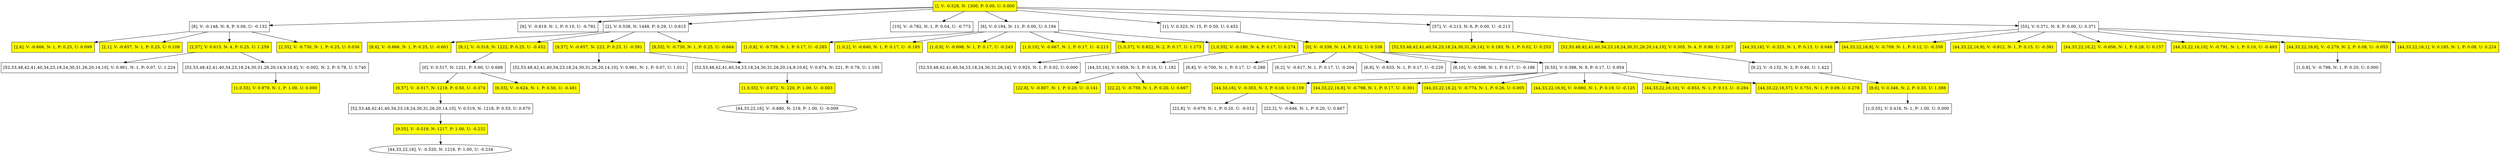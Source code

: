 digraph {node4b05eb7d46014adba3bf9172fa34fea1 [label="[], V: -0.528, N: 1500, P: 0.00, U: 0.000", shape="box", fillcolor=yellow, style=filled];
node51add968555a4430b6b191ea3e31ac5a [label="[8], V: -0.148, N: 8, P: 0.06, U: -0.132", shape="box"];
nodeb114179d072a4cf38d3b2ea5beab2376 [label="[2,6], V: -0.666, N: 1, P: 0.25, U: 0.099", shape="box", fillcolor=yellow, style=filled];
node51add968555a4430b6b191ea3e31ac5a -> nodeb114179d072a4cf38d3b2ea5beab2376;
node5aea80190e1d4b3e827f6bb994735387 [label="[2,1], V: -0.657, N: 1, P: 0.25, U: 0.109", shape="box", fillcolor=yellow, style=filled];
node51add968555a4430b6b191ea3e31ac5a -> node5aea80190e1d4b3e827f6bb994735387;
node9c2b091069434af6897926d58e1d8d43 [label="[2,57], V: 0.615, N: 4, P: 0.25, U: 1.259", shape="box", fillcolor=yellow, style=filled];
noded9d7d93c696b45578c08ce412367e4ff [label="[52,53,48,42,41,40,34,23,18,24,30,31,26,20,14,10], V: 0.961, N: 1, P: 0.07, U: 1.224", shape="box"];
node9c2b091069434af6897926d58e1d8d43 -> noded9d7d93c696b45578c08ce412367e4ff;
node58ade48a0de04464bd64a65fd44d986f [label="[52,53,48,42,41,40,34,23,18,24,30,31,26,20,14,9,10,6], V: -0.002, N: 2, P: 0.78, U: 3.740", shape="box"];
nodeecb1edbbda564285a280a779b6ef56b4 [label="[1,0,55], V: 0.979, N: 1, P: 1.00, U: 0.000", shape="box", fillcolor=yellow, style=filled];
node58ade48a0de04464bd64a65fd44d986f -> nodeecb1edbbda564285a280a779b6ef56b4;
node9c2b091069434af6897926d58e1d8d43 -> node58ade48a0de04464bd64a65fd44d986f;
node51add968555a4430b6b191ea3e31ac5a -> node9c2b091069434af6897926d58e1d8d43;
nodef14fd781a09346f5b70b453f0111dafa [label="[2,55], V: -0.730, N: 1, P: 0.25, U: 0.036", shape="box", fillcolor=yellow, style=filled];
node51add968555a4430b6b191ea3e31ac5a -> nodef14fd781a09346f5b70b453f0111dafa;
node4b05eb7d46014adba3bf9172fa34fea1 -> node51add968555a4430b6b191ea3e31ac5a;
nodedec6eade6c544f05897f1f132ebda0e6 [label="[9], V: -0.819, N: 1, P: 0.10, U: -0.792", shape="box"];
node4b05eb7d46014adba3bf9172fa34fea1 -> nodedec6eade6c544f05897f1f132ebda0e6;
node63a2ef74f37744c2b79b0a9c0a982bb0 [label="[2], V: 0.538, N: 1448, P: 0.29, U: 0.615", shape="box"];
node6ae7fb3b133041d1a845ae7204ece0cd [label="[8,6], V: -0.666, N: 1, P: 0.25, U: -0.601", shape="box", fillcolor=yellow, style=filled];
node63a2ef74f37744c2b79b0a9c0a982bb0 -> node6ae7fb3b133041d1a845ae7204ece0cd;
nodef5c93b72474145f0ac78a97c7e992c58 [label="[8,1], V: -0.518, N: 1222, P: 0.25, U: -0.452", shape="box", fillcolor=yellow, style=filled];
nodeb625ab758df04df1b3d72367417a46ad [label="[0], V: 0.517, N: 1221, P: 0.60, U: 0.688", shape="box"];
nodeb52263d0e1924d8ea1059525a757e238 [label="[6,57], V: -0.517, N: 1219, P: 0.50, U: -0.374", shape="box", fillcolor=yellow, style=filled];
node5bccdc63b72846dcb2f0dab826e146ab [label="[52,53,48,42,41,40,34,23,18,24,30,31,26,20,14,10], V: 0.519, N: 1218, P: 0.53, U: 0.670", shape="box"];
node4cc6f3b6df8c4092b400d1e644908c2c [label="[9,55], V: -0.519, N: 1217, P: 1.00, U: -0.232", shape="box", fillcolor=yellow, style=filled];
node1810a411a32941eabc14504aeb1abc28 [label="[44,33,22,16], V: -0.520, N: 1216, P: 1.00, U: -0.234", shape="ellipse"];
node4cc6f3b6df8c4092b400d1e644908c2c -> node1810a411a32941eabc14504aeb1abc28;
node5bccdc63b72846dcb2f0dab826e146ab -> node4cc6f3b6df8c4092b400d1e644908c2c;
nodeb52263d0e1924d8ea1059525a757e238 -> node5bccdc63b72846dcb2f0dab826e146ab;
nodeb625ab758df04df1b3d72367417a46ad -> nodeb52263d0e1924d8ea1059525a757e238;
node83cbf8369e4945c58258b404442f9b89 [label="[6,55], V: -0.624, N: 1, P: 0.50, U: -0.481", shape="box", fillcolor=yellow, style=filled];
nodeb625ab758df04df1b3d72367417a46ad -> node83cbf8369e4945c58258b404442f9b89;
nodef5c93b72474145f0ac78a97c7e992c58 -> nodeb625ab758df04df1b3d72367417a46ad;
node63a2ef74f37744c2b79b0a9c0a982bb0 -> nodef5c93b72474145f0ac78a97c7e992c58;
node816b9650cf69470ab0f7da357dc89b47 [label="[8,57], V: -0.657, N: 223, P: 0.25, U: -0.591", shape="box", fillcolor=yellow, style=filled];
nodefb4195412aac43b8ba54d97f35ec8cfc [label="[52,53,48,42,41,40,34,23,18,24,30,31,26,20,14,10], V: 0.961, N: 1, P: 0.07, U: 1.011", shape="box"];
node816b9650cf69470ab0f7da357dc89b47 -> nodefb4195412aac43b8ba54d97f35ec8cfc;
nodedddc7f90b390470e93eb8c760bad43e3 [label="[52,53,48,42,41,40,34,23,18,24,30,31,26,20,14,9,10,6], V: 0.674, N: 221, P: 0.78, U: 1.195", shape="box"];
node9198c2a0506c48a394339de864e857db [label="[1,0,55], V: -0.672, N: 220, P: 1.00, U: -0.003", shape="box", fillcolor=yellow, style=filled];
node3d8c6eace8714fe49d467ef93ba7a3d1 [label="[44,33,22,16], V: -0.680, N: 219, P: 1.00, U: -0.009", shape="ellipse"];
node9198c2a0506c48a394339de864e857db -> node3d8c6eace8714fe49d467ef93ba7a3d1;
nodedddc7f90b390470e93eb8c760bad43e3 -> node9198c2a0506c48a394339de864e857db;
node816b9650cf69470ab0f7da357dc89b47 -> nodedddc7f90b390470e93eb8c760bad43e3;
node63a2ef74f37744c2b79b0a9c0a982bb0 -> node816b9650cf69470ab0f7da357dc89b47;
node161bd825ea8f486c8a5b523889a66e6a [label="[8,55], V: -0.730, N: 1, P: 0.25, U: -0.664", shape="box", fillcolor=yellow, style=filled];
node63a2ef74f37744c2b79b0a9c0a982bb0 -> node161bd825ea8f486c8a5b523889a66e6a;
node4b05eb7d46014adba3bf9172fa34fea1 -> node63a2ef74f37744c2b79b0a9c0a982bb0;
node365772a6cab6469f86cb408eb1b2efae [label="[10], V: -0.782, N: 1, P: 0.04, U: -0.773", shape="box"];
node4b05eb7d46014adba3bf9172fa34fea1 -> node365772a6cab6469f86cb408eb1b2efae;
node0721d1503fce45c2b89362411d3ae768 [label="[6], V: 0.194, N: 11, P: 0.00, U: 0.194", shape="box"];
node9d7bfce0f2ae464fa1375ba0f6e2a828 [label="[1,0,8], V: -0.739, N: 1, P: 0.17, U: -0.285", shape="box", fillcolor=yellow, style=filled];
node0721d1503fce45c2b89362411d3ae768 -> node9d7bfce0f2ae464fa1375ba0f6e2a828;
node9de8d3635c444a26ba58122146c3c804 [label="[1,0,2], V: -0.640, N: 1, P: 0.17, U: -0.185", shape="box", fillcolor=yellow, style=filled];
node0721d1503fce45c2b89362411d3ae768 -> node9de8d3635c444a26ba58122146c3c804;
node9c09addae9b34638860ac604fb1c6e12 [label="[1,0,9], V: -0.698, N: 1, P: 0.17, U: -0.243", shape="box", fillcolor=yellow, style=filled];
node0721d1503fce45c2b89362411d3ae768 -> node9c09addae9b34638860ac604fb1c6e12;
node25290ba1dfc842fda25eb4b82a99ed38 [label="[1,0,10], V: -0.667, N: 1, P: 0.17, U: -0.213", shape="box", fillcolor=yellow, style=filled];
node0721d1503fce45c2b89362411d3ae768 -> node25290ba1dfc842fda25eb4b82a99ed38;
node54822055c84a48a5a0a62ef6e79d2c2b [label="[1,0,57], V: 0.822, N: 2, P: 0.17, U: 1.173", shape="box", fillcolor=yellow, style=filled];
node69c45db815f542958f993ff5df591258 [label="[52,53,48,42,41,40,34,23,18,24,30,31,26,14], V: 0.925, N: 1, P: 0.02, U: 0.000", shape="box"];
node54822055c84a48a5a0a62ef6e79d2c2b -> node69c45db815f542958f993ff5df591258;
node0721d1503fce45c2b89362411d3ae768 -> node54822055c84a48a5a0a62ef6e79d2c2b;
node4fcab29801cf4b5791cd1c05c56f3fcb [label="[1,0,55], V: -0.180, N: 4, P: 0.17, U: 0.274", shape="box", fillcolor=yellow, style=filled];
node6fb3432de9c749bfb817d53f2ceeaaa1 [label="[44,33,16], V: 0.659, N: 3, P: 0.16, U: 1.182", shape="box"];
nodef528313bfef94d16a8b5a277b2412c13 [label="[22,8], V: -0.807, N: 1, P: 0.20, U: -0.141", shape="box", fillcolor=yellow, style=filled];
node6fb3432de9c749bfb817d53f2ceeaaa1 -> nodef528313bfef94d16a8b5a277b2412c13;
node63cf608bd2b24e98ad4ec57a5e18bec3 [label="[22,2], V: -0.759, N: 1, P: 0.20, U: 0.667", shape="box", fillcolor=yellow, style=filled];
node6fb3432de9c749bfb817d53f2ceeaaa1 -> node63cf608bd2b24e98ad4ec57a5e18bec3;
node4fcab29801cf4b5791cd1c05c56f3fcb -> node6fb3432de9c749bfb817d53f2ceeaaa1;
node0721d1503fce45c2b89362411d3ae768 -> node4fcab29801cf4b5791cd1c05c56f3fcb;
node4b05eb7d46014adba3bf9172fa34fea1 -> node0721d1503fce45c2b89362411d3ae768;
node5a7ded4616ba4838a835735ec66c1f8b [label="[1], V: 0.323, N: 15, P: 0.50, U: 0.452", shape="box"];
nodea070e7e7b53941d38b8a9a89742f8420 [label="[0], V: -0.339, N: 14, P: 0.32, U: 0.338", shape="box", fillcolor=yellow, style=filled];
node03c5ef8cc5084e0294141146b09cc704 [label="[6,8], V: -0.700, N: 1, P: 0.17, U: -0.288", shape="box"];
nodea070e7e7b53941d38b8a9a89742f8420 -> node03c5ef8cc5084e0294141146b09cc704;
nodedbefcfc82d5646e880267096c1b64d11 [label="[6,2], V: -0.617, N: 1, P: 0.17, U: -0.204", shape="box"];
nodea070e7e7b53941d38b8a9a89742f8420 -> nodedbefcfc82d5646e880267096c1b64d11;
node140f0de894de455ba14d500d83020e40 [label="[6,9], V: -0.633, N: 1, P: 0.17, U: -0.220", shape="box"];
nodea070e7e7b53941d38b8a9a89742f8420 -> node140f0de894de455ba14d500d83020e40;
node48baaab5864d4371a0fc3022e4516443 [label="[6,10], V: -0.598, N: 1, P: 0.17, U: -0.186", shape="box"];
nodea070e7e7b53941d38b8a9a89742f8420 -> node48baaab5864d4371a0fc3022e4516443;
node3adb834e5f6243bea9a806e031ad5b56 [label="[6,55], V: 0.398, N: 9, P: 0.17, U: 0.954", shape="box"];
node84fbfdad34ba42ce82b88d74285b942b [label="[44,33,16], V: -0.303, N: 3, P: 0.16, U: 0.159", shape="box", fillcolor=yellow, style=filled];
nodec7c5069cdec84d699d1a12589d1ff75a [label="[22,8], V: -0.679, N: 1, P: 0.20, U: -0.012", shape="box"];
node84fbfdad34ba42ce82b88d74285b942b -> nodec7c5069cdec84d699d1a12589d1ff75a;
node72dc02a3352f41d780232d857172bf20 [label="[22,2], V: -0.646, N: 1, P: 0.20, U: 0.667", shape="box"];
node84fbfdad34ba42ce82b88d74285b942b -> node72dc02a3352f41d780232d857172bf20;
node3adb834e5f6243bea9a806e031ad5b56 -> node84fbfdad34ba42ce82b88d74285b942b;
node064bde8150b1485e88e49e0b560022e2 [label="[44,33,22,16,8], V: -0.798, N: 1, P: 0.17, U: -0.301", shape="box", fillcolor=yellow, style=filled];
node3adb834e5f6243bea9a806e031ad5b56 -> node064bde8150b1485e88e49e0b560022e2;
node2a74bacfc1624409b55f0d938629bccd [label="[44,33,22,16,2], V: -0.774, N: 1, P: 0.26, U: 0.005", shape="box", fillcolor=yellow, style=filled];
node3adb834e5f6243bea9a806e031ad5b56 -> node2a74bacfc1624409b55f0d938629bccd;
nodecccfe74eb0734b709b622adc699f0ba1 [label="[44,33,22,16,9], V: -0.680, N: 1, P: 0.19, U: -0.125", shape="box", fillcolor=yellow, style=filled];
node3adb834e5f6243bea9a806e031ad5b56 -> nodecccfe74eb0734b709b622adc699f0ba1;
node7092ff465cc54599962665bfcab46372 [label="[44,33,22,16,10], V: -0.653, N: 1, P: 0.13, U: -0.284", shape="box", fillcolor=yellow, style=filled];
node3adb834e5f6243bea9a806e031ad5b56 -> node7092ff465cc54599962665bfcab46372;
nodeaea75af2535a4eeb8c3b471293274dd4 [label="[44,33,22,16,57], V: 0.751, N: 1, P: 0.09, U: 0.278", shape="box", fillcolor=yellow, style=filled];
node3adb834e5f6243bea9a806e031ad5b56 -> nodeaea75af2535a4eeb8c3b471293274dd4;
nodea070e7e7b53941d38b8a9a89742f8420 -> node3adb834e5f6243bea9a806e031ad5b56;
node5a7ded4616ba4838a835735ec66c1f8b -> nodea070e7e7b53941d38b8a9a89742f8420;
node4b05eb7d46014adba3bf9172fa34fea1 -> node5a7ded4616ba4838a835735ec66c1f8b;
noded5453956f7fa4fa08ca7d34998b6dc24 [label="[57], V: -0.213, N: 6, P: 0.00, U: -0.213", shape="box"];
node51ecdc0b7c9d47f3866ff59367ea2963 [label="[52,53,48,42,41,40,34,23,18,24,30,31,26,14], V: 0.183, N: 1, P: 0.02, U: 0.253", shape="box", fillcolor=yellow, style=filled];
noded5453956f7fa4fa08ca7d34998b6dc24 -> node51ecdc0b7c9d47f3866ff59367ea2963;
node467828f4a03345aeb8758ab5ecb4585f [label="[52,53,48,42,41,40,34,23,18,24,30,31,26,20,14,10], V: 0.305, N: 4, P: 0.90, U: 3.267", shape="box", fillcolor=yellow, style=filled];
node0fb7c036bc114c3595fa5e996363c484 [label="[9,2], V: -0.132, N: 3, P: 0.40, U: 1.422", shape="box"];
nodea6ea86fcadb9405bae135d096df9e800 [label="[8,6], V: 0.346, N: 2, P: 0.33, U: 1.388", shape="box", fillcolor=yellow, style=filled];
node45be92056e944d99b2e176b513ac4585 [label="[1,0,55], V: 0.416, N: 1, P: 1.00, U: 0.000", shape="box"];
nodea6ea86fcadb9405bae135d096df9e800 -> node45be92056e944d99b2e176b513ac4585;
node0fb7c036bc114c3595fa5e996363c484 -> nodea6ea86fcadb9405bae135d096df9e800;
node467828f4a03345aeb8758ab5ecb4585f -> node0fb7c036bc114c3595fa5e996363c484;
noded5453956f7fa4fa08ca7d34998b6dc24 -> node467828f4a03345aeb8758ab5ecb4585f;
node4b05eb7d46014adba3bf9172fa34fea1 -> noded5453956f7fa4fa08ca7d34998b6dc24;
node3f943a78f6994e899875f6a359b8be6c [label="[55], V: 0.371, N: 9, P: 0.00, U: 0.371", shape="box"];
node2596b80c5c9749948a21b14aac560031 [label="[44,33,16], V: -0.325, N: 1, P: 0.13, U: 0.048", shape="box", fillcolor=yellow, style=filled];
node3f943a78f6994e899875f6a359b8be6c -> node2596b80c5c9749948a21b14aac560031;
node87b08585d24f4ea8bdda3c7eada4b060 [label="[44,33,22,16,8], V: -0.709, N: 1, P: 0.12, U: -0.358", shape="box", fillcolor=yellow, style=filled];
node3f943a78f6994e899875f6a359b8be6c -> node87b08585d24f4ea8bdda3c7eada4b060;
node11eba60b173f462d9e34a0df28558277 [label="[44,33,22,16,9], V: -0.812, N: 1, P: 0.15, U: -0.381", shape="box", fillcolor=yellow, style=filled];
node3f943a78f6994e899875f6a359b8be6c -> node11eba60b173f462d9e34a0df28558277;
nodecf899b0196a1403e854d027038192e04 [label="[44,33,22,16,2], V: -0.656, N: 1, P: 0.28, U: 0.157", shape="box", fillcolor=yellow, style=filled];
node3f943a78f6994e899875f6a359b8be6c -> nodecf899b0196a1403e854d027038192e04;
node52788d657d29469eba047f78cdb43bd5 [label="[44,33,22,16,10], V: -0.791, N: 1, P: 0.10, U: -0.493", shape="box", fillcolor=yellow, style=filled];
node3f943a78f6994e899875f6a359b8be6c -> node52788d657d29469eba047f78cdb43bd5;
node865d6c40520f47b7ac87b89ec2eda54a [label="[44,33,22,16,6], V: -0.279, N: 2, P: 0.08, U: -0.053", shape="box", fillcolor=yellow, style=filled];
nodeabe123357d124b76a7a87a0b19e78a56 [label="[1,0,8], V: -0.798, N: 1, P: 0.20, U: 0.000", shape="box"];
node865d6c40520f47b7ac87b89ec2eda54a -> nodeabe123357d124b76a7a87a0b19e78a56;
node3f943a78f6994e899875f6a359b8be6c -> node865d6c40520f47b7ac87b89ec2eda54a;
node1022a48f7e5f4d369221087cccf65482 [label="[44,33,22,16,1], V: 0.185, N: 1, P: 0.08, U: 0.224", shape="box", fillcolor=yellow, style=filled];
node3f943a78f6994e899875f6a359b8be6c -> node1022a48f7e5f4d369221087cccf65482;
node4b05eb7d46014adba3bf9172fa34fea1 -> node3f943a78f6994e899875f6a359b8be6c;
}